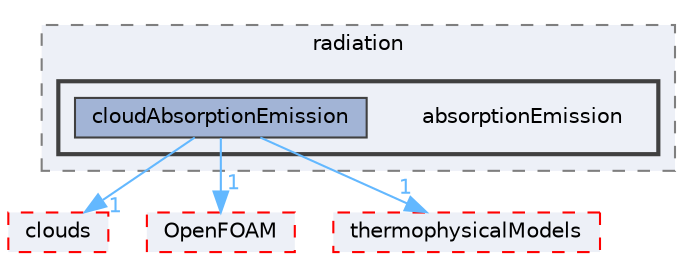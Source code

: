 digraph "src/lagrangian/intermediate/submodels/addOns/radiation/absorptionEmission"
{
 // LATEX_PDF_SIZE
  bgcolor="transparent";
  edge [fontname=Helvetica,fontsize=10,labelfontname=Helvetica,labelfontsize=10];
  node [fontname=Helvetica,fontsize=10,shape=box,height=0.2,width=0.4];
  compound=true
  subgraph clusterdir_3b87b9a19d3874062db082e47470462a {
    graph [ bgcolor="#edf0f7", pencolor="grey50", label="radiation", fontname=Helvetica,fontsize=10 style="filled,dashed", URL="dir_3b87b9a19d3874062db082e47470462a.html",tooltip=""]
  subgraph clusterdir_eaf37e5f208f8b3ae586d4c885a76612 {
    graph [ bgcolor="#edf0f7", pencolor="grey25", label="", fontname=Helvetica,fontsize=10 style="filled,bold", URL="dir_eaf37e5f208f8b3ae586d4c885a76612.html",tooltip=""]
    dir_eaf37e5f208f8b3ae586d4c885a76612 [shape=plaintext, label="absorptionEmission"];
  dir_b15aadad00bf222c59a4bb384f874db4 [label="cloudAbsorptionEmission", fillcolor="#a2b4d6", color="grey25", style="filled", URL="dir_b15aadad00bf222c59a4bb384f874db4.html",tooltip=""];
  }
  }
  dir_bdd630a78c14e3d279a2564e7964fc69 [label="clouds", fillcolor="#edf0f7", color="red", style="filled,dashed", URL="dir_bdd630a78c14e3d279a2564e7964fc69.html",tooltip=""];
  dir_c5473ff19b20e6ec4dfe5c310b3778a8 [label="OpenFOAM", fillcolor="#edf0f7", color="red", style="filled,dashed", URL="dir_c5473ff19b20e6ec4dfe5c310b3778a8.html",tooltip=""];
  dir_2778d089ec5c4f66810b11f753867003 [label="thermophysicalModels", fillcolor="#edf0f7", color="red", style="filled,dashed", URL="dir_2778d089ec5c4f66810b11f753867003.html",tooltip=""];
  dir_b15aadad00bf222c59a4bb384f874db4->dir_2778d089ec5c4f66810b11f753867003 [headlabel="1", labeldistance=1.5 headhref="dir_000502_004022.html" href="dir_000502_004022.html" color="steelblue1" fontcolor="steelblue1"];
  dir_b15aadad00bf222c59a4bb384f874db4->dir_bdd630a78c14e3d279a2564e7964fc69 [headlabel="1", labeldistance=1.5 headhref="dir_000502_000508.html" href="dir_000502_000508.html" color="steelblue1" fontcolor="steelblue1"];
  dir_b15aadad00bf222c59a4bb384f874db4->dir_c5473ff19b20e6ec4dfe5c310b3778a8 [headlabel="1", labeldistance=1.5 headhref="dir_000502_002695.html" href="dir_000502_002695.html" color="steelblue1" fontcolor="steelblue1"];
}
